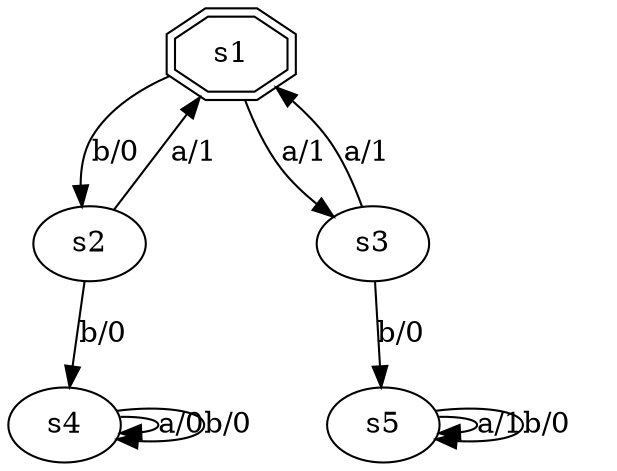 digraph test_26 {
    s1 -> s2 [label="b/0"];
    s1 -> s3 [label="a/1"];
    s2 -> s4 [label="b/0"];
    s2 -> s1 [label="a/1"];
    s3 -> s1 [label="a/1"];
    s3 -> s5 [label="b/0"];
    s4 -> s4 [label="a/0"];
    s4 -> s4 [label="b/0"];
    s5 -> s5 [label="a/1"];
    s5 -> s5 [label="b/0"];
    s1 [shape=doubleoctagon];
}
